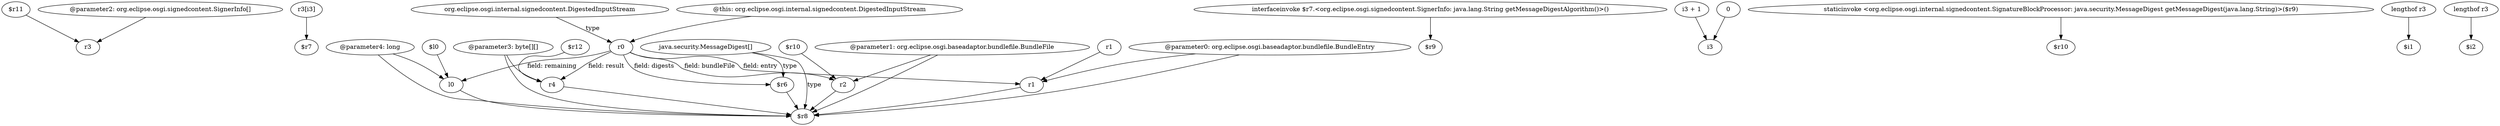 digraph g {
0[label="$r11"]
1[label="r3"]
0->1[label=""]
2[label="r3[i3]"]
3[label="$r7"]
2->3[label=""]
4[label="@parameter3: byte[][]"]
5[label="$r8"]
4->5[label=""]
6[label="$l0"]
7[label="l0"]
6->7[label=""]
8[label="r0"]
9[label="r2"]
8->9[label="field: bundleFile"]
10[label="r1"]
8->10[label="field: entry"]
11[label="r4"]
11->5[label=""]
12[label="interfaceinvoke $r7.<org.eclipse.osgi.signedcontent.SignerInfo: java.lang.String getMessageDigestAlgorithm()>()"]
13[label="$r9"]
12->13[label=""]
14[label="$r6"]
14->5[label=""]
15[label="$r10"]
15->9[label=""]
7->5[label=""]
8->7[label="field: remaining"]
16[label="r1"]
16->10[label=""]
17[label="@parameter4: long"]
17->5[label=""]
18[label="i3 + 1"]
19[label="i3"]
18->19[label=""]
9->5[label=""]
20[label="org.eclipse.osgi.internal.signedcontent.DigestedInputStream"]
20->8[label="type"]
21[label="@parameter1: org.eclipse.osgi.baseadaptor.bundlefile.BundleFile"]
21->9[label=""]
17->7[label=""]
22[label="java.security.MessageDigest[]"]
22->14[label="type"]
23[label="staticinvoke <org.eclipse.osgi.internal.signedcontent.SignatureBlockProcessor: java.security.MessageDigest getMessageDigest(java.lang.String)>($r9)"]
24[label="$r10"]
23->24[label=""]
25[label="0"]
25->19[label=""]
4->11[label=""]
8->14[label="field: digests"]
8->11[label="field: result"]
10->5[label=""]
26[label="$r12"]
26->11[label=""]
27[label="@parameter2: org.eclipse.osgi.signedcontent.SignerInfo[]"]
27->1[label=""]
28[label="@this: org.eclipse.osgi.internal.signedcontent.DigestedInputStream"]
28->8[label=""]
21->5[label=""]
29[label="lengthof r3"]
30[label="$i1"]
29->30[label=""]
31[label="@parameter0: org.eclipse.osgi.baseadaptor.bundlefile.BundleEntry"]
31->10[label=""]
32[label="lengthof r3"]
33[label="$i2"]
32->33[label=""]
31->5[label=""]
22->5[label="type"]
}